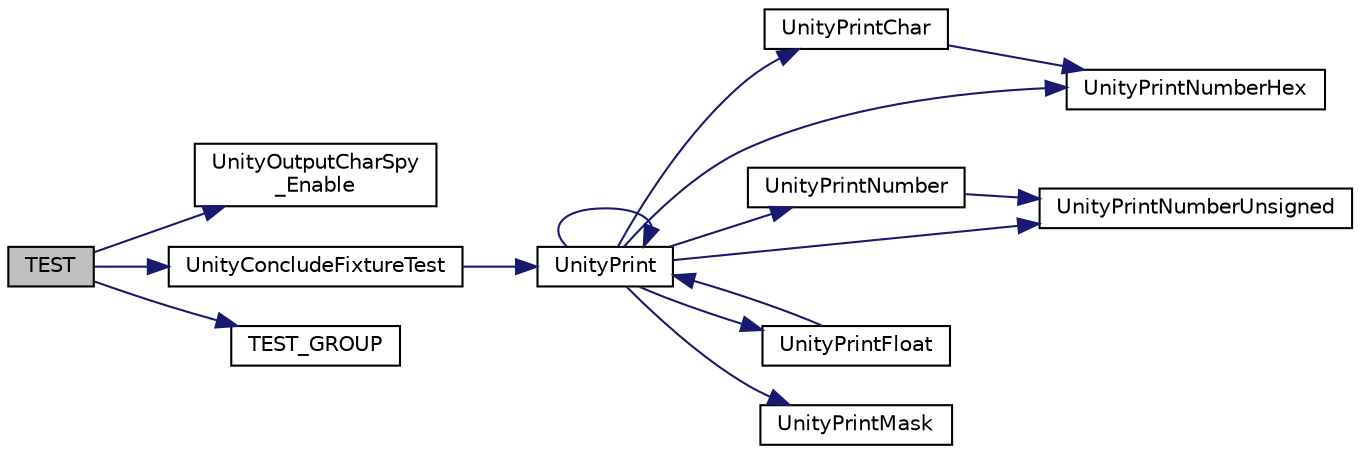 digraph "TEST"
{
  edge [fontname="Helvetica",fontsize="10",labelfontname="Helvetica",labelfontsize="10"];
  node [fontname="Helvetica",fontsize="10",shape=record];
  rankdir="LR";
  Node16 [label="TEST",height=0.2,width=0.4,color="black", fillcolor="grey75", style="filled", fontcolor="black"];
  Node16 -> Node17 [color="midnightblue",fontsize="10",style="solid",fontname="Helvetica"];
  Node17 [label="UnityOutputCharSpy\l_Enable",height=0.2,width=0.4,color="black", fillcolor="white", style="filled",URL="$unity__output__Spy_8c.html#a5a5b8c2fe4d1edd31559deb7000c7d7f"];
  Node16 -> Node18 [color="midnightblue",fontsize="10",style="solid",fontname="Helvetica"];
  Node18 [label="UnityConcludeFixtureTest",height=0.2,width=0.4,color="black", fillcolor="white", style="filled",URL="$unity__fixture_8c.html#a1ae5ed8b684e16585dd4bd0cb07f51eb"];
  Node18 -> Node19 [color="midnightblue",fontsize="10",style="solid",fontname="Helvetica"];
  Node19 [label="UnityPrint",height=0.2,width=0.4,color="black", fillcolor="white", style="filled",URL="$unity_8c.html#accff2eb4cfd0273e8ad62c37639d3e3c"];
  Node19 -> Node20 [color="midnightblue",fontsize="10",style="solid",fontname="Helvetica"];
  Node20 [label="UnityPrintChar",height=0.2,width=0.4,color="black", fillcolor="white", style="filled",URL="$unity_8c.html#aa3373f770c748cc1600d55cd8c7839c3"];
  Node20 -> Node21 [color="midnightblue",fontsize="10",style="solid",fontname="Helvetica"];
  Node21 [label="UnityPrintNumberHex",height=0.2,width=0.4,color="black", fillcolor="white", style="filled",URL="$unity_8c.html#ab5636c2c3e2d5ff0d89461e2323aa469"];
  Node19 -> Node22 [color="midnightblue",fontsize="10",style="solid",fontname="Helvetica"];
  Node22 [label="UnityPrintNumber",height=0.2,width=0.4,color="black", fillcolor="white", style="filled",URL="$unity_8c.html#a644211a214ab000dcabd5582c52e0313"];
  Node22 -> Node23 [color="midnightblue",fontsize="10",style="solid",fontname="Helvetica"];
  Node23 [label="UnityPrintNumberUnsigned",height=0.2,width=0.4,color="black", fillcolor="white", style="filled",URL="$unity_8c.html#a3ef388786e9a8e769d13af2601b592dc"];
  Node19 -> Node24 [color="midnightblue",fontsize="10",style="solid",fontname="Helvetica"];
  Node24 [label="UnityPrintFloat",height=0.2,width=0.4,color="black", fillcolor="white", style="filled",URL="$unity_8c.html#ac3d39bc0740a28949a2ba689588491c2"];
  Node24 -> Node19 [color="midnightblue",fontsize="10",style="solid",fontname="Helvetica"];
  Node19 -> Node23 [color="midnightblue",fontsize="10",style="solid",fontname="Helvetica"];
  Node19 -> Node25 [color="midnightblue",fontsize="10",style="solid",fontname="Helvetica"];
  Node25 [label="UnityPrintMask",height=0.2,width=0.4,color="black", fillcolor="white", style="filled",URL="$unity_8c.html#a207d5b3e2bfe8042b0505066ccd07c9b"];
  Node19 -> Node21 [color="midnightblue",fontsize="10",style="solid",fontname="Helvetica"];
  Node19 -> Node19 [color="midnightblue",fontsize="10",style="solid",fontname="Helvetica"];
  Node16 -> Node26 [color="midnightblue",fontsize="10",style="solid",fontname="Helvetica"];
  Node26 [label="TEST_GROUP",height=0.2,width=0.4,color="black", fillcolor="white", style="filled",URL="$unity__fixture__Test_8c.html#a266bac63b46cd57e3207a3960909a29d"];
}
